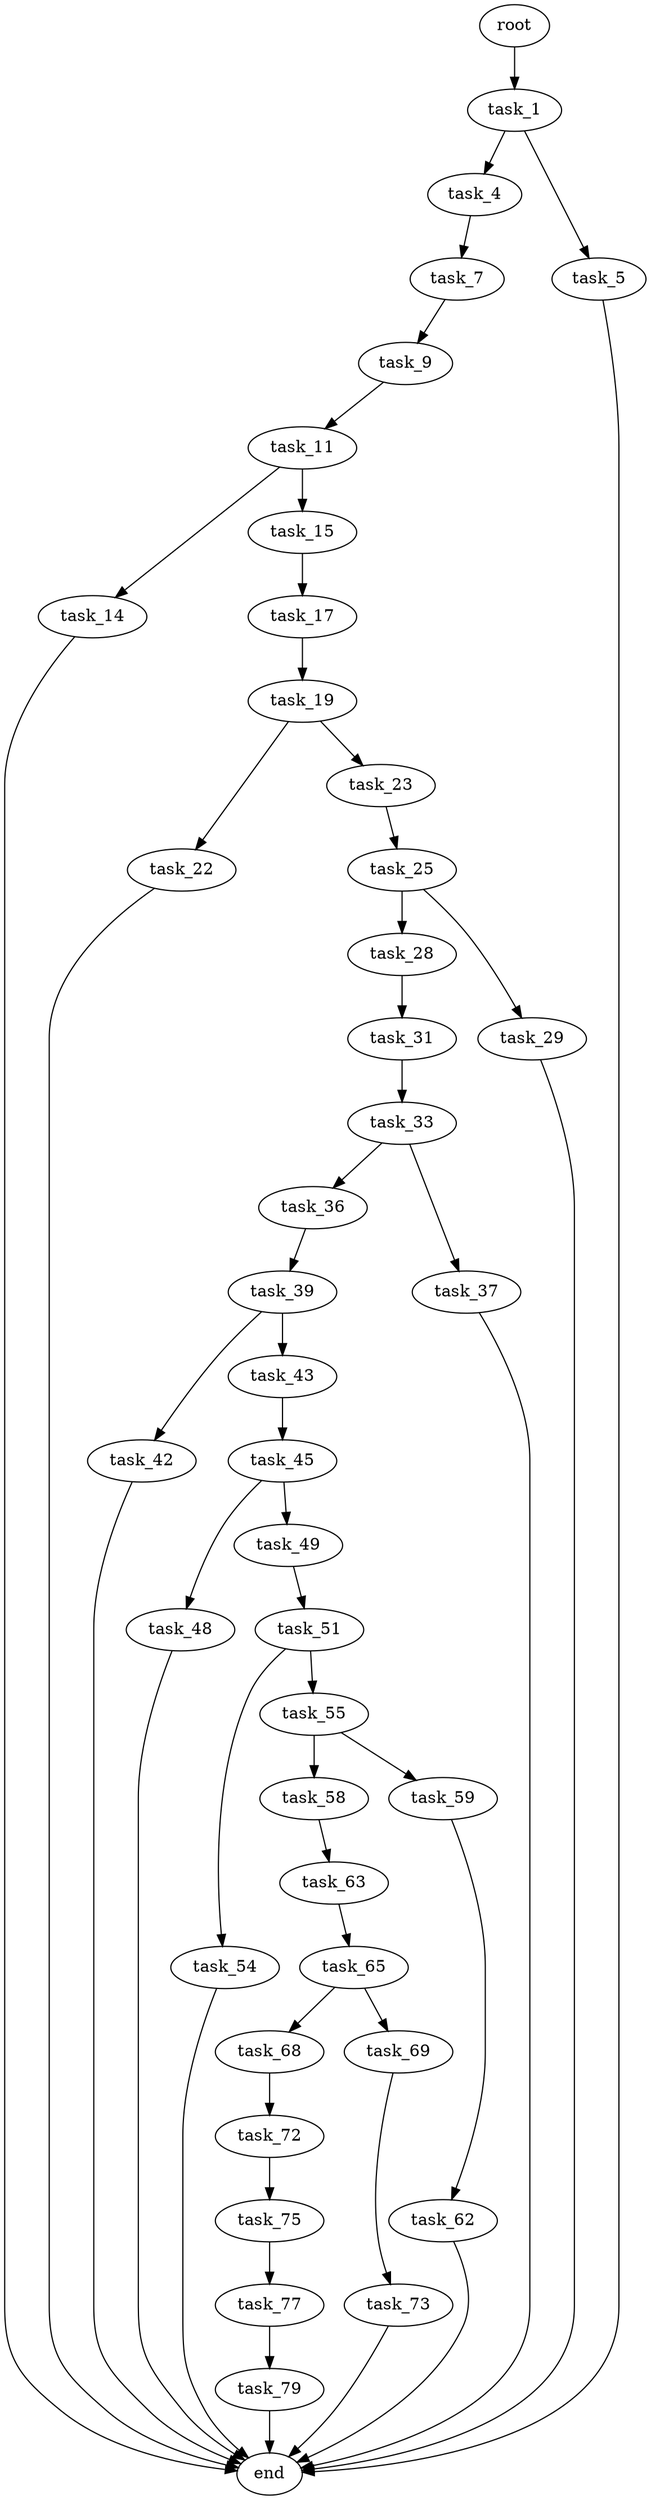 digraph G {
  root [size="0.000000"];
  task_1 [size="31522022364.000000"];
  task_4 [size="643844241.000000"];
  task_5 [size="848929425037.000000"];
  task_7 [size="12364544394.000000"];
  end [size="0.000000"];
  task_9 [size="368293445632.000000"];
  task_11 [size="368293445632.000000"];
  task_14 [size="159455016864.000000"];
  task_15 [size="549755813888.000000"];
  task_17 [size="1073741824000.000000"];
  task_19 [size="309885586296.000000"];
  task_22 [size="7097601926.000000"];
  task_23 [size="11457099305.000000"];
  task_25 [size="368293445632.000000"];
  task_28 [size="28991029248.000000"];
  task_29 [size="782757789696.000000"];
  task_31 [size="883783180020.000000"];
  task_33 [size="45887347531.000000"];
  task_36 [size="1354641988098.000000"];
  task_37 [size="10048467258.000000"];
  task_39 [size="12795746972.000000"];
  task_42 [size="957049070084.000000"];
  task_43 [size="8028987404.000000"];
  task_45 [size="5103931670.000000"];
  task_48 [size="8589934592.000000"];
  task_49 [size="32340971702.000000"];
  task_51 [size="134217728000.000000"];
  task_54 [size="134217728000.000000"];
  task_55 [size="25388588669.000000"];
  task_58 [size="368293445632.000000"];
  task_59 [size="12022175704.000000"];
  task_63 [size="15765575922.000000"];
  task_62 [size="1696471631.000000"];
  task_65 [size="368293445632.000000"];
  task_68 [size="347178587623.000000"];
  task_69 [size="24420974553.000000"];
  task_72 [size="136656256636.000000"];
  task_73 [size="28991029248.000000"];
  task_75 [size="587565634364.000000"];
  task_77 [size="13922874452.000000"];
  task_79 [size="231928233984.000000"];

  root -> task_1 [size="1.000000"];
  task_1 -> task_4 [size="33554432.000000"];
  task_1 -> task_5 [size="33554432.000000"];
  task_4 -> task_7 [size="33554432.000000"];
  task_5 -> end [size="1.000000"];
  task_7 -> task_9 [size="679477248.000000"];
  task_9 -> task_11 [size="411041792.000000"];
  task_11 -> task_14 [size="411041792.000000"];
  task_11 -> task_15 [size="411041792.000000"];
  task_14 -> end [size="1.000000"];
  task_15 -> task_17 [size="536870912.000000"];
  task_17 -> task_19 [size="838860800.000000"];
  task_19 -> task_22 [size="536870912.000000"];
  task_19 -> task_23 [size="536870912.000000"];
  task_22 -> end [size="1.000000"];
  task_23 -> task_25 [size="209715200.000000"];
  task_25 -> task_28 [size="411041792.000000"];
  task_25 -> task_29 [size="411041792.000000"];
  task_28 -> task_31 [size="75497472.000000"];
  task_29 -> end [size="1.000000"];
  task_31 -> task_33 [size="536870912.000000"];
  task_33 -> task_36 [size="33554432.000000"];
  task_33 -> task_37 [size="33554432.000000"];
  task_36 -> task_39 [size="838860800.000000"];
  task_37 -> end [size="1.000000"];
  task_39 -> task_42 [size="301989888.000000"];
  task_39 -> task_43 [size="301989888.000000"];
  task_42 -> end [size="1.000000"];
  task_43 -> task_45 [size="134217728.000000"];
  task_45 -> task_48 [size="301989888.000000"];
  task_45 -> task_49 [size="301989888.000000"];
  task_48 -> end [size="1.000000"];
  task_49 -> task_51 [size="536870912.000000"];
  task_51 -> task_54 [size="209715200.000000"];
  task_51 -> task_55 [size="209715200.000000"];
  task_54 -> end [size="1.000000"];
  task_55 -> task_58 [size="838860800.000000"];
  task_55 -> task_59 [size="838860800.000000"];
  task_58 -> task_63 [size="411041792.000000"];
  task_59 -> task_62 [size="301989888.000000"];
  task_63 -> task_65 [size="679477248.000000"];
  task_62 -> end [size="1.000000"];
  task_65 -> task_68 [size="411041792.000000"];
  task_65 -> task_69 [size="411041792.000000"];
  task_68 -> task_72 [size="411041792.000000"];
  task_69 -> task_73 [size="411041792.000000"];
  task_72 -> task_75 [size="411041792.000000"];
  task_73 -> end [size="1.000000"];
  task_75 -> task_77 [size="679477248.000000"];
  task_77 -> task_79 [size="536870912.000000"];
  task_79 -> end [size="1.000000"];
}
